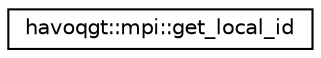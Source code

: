 digraph "Graphical Class Hierarchy"
{
  edge [fontname="Helvetica",fontsize="10",labelfontname="Helvetica",labelfontsize="10"];
  node [fontname="Helvetica",fontsize="10",shape=record];
  rankdir="LR";
  Node1 [label="havoqgt::mpi::get_local_id",height=0.2,width=0.4,color="black", fillcolor="white", style="filled",URL="$classhavoqgt_1_1mpi_1_1get__local__id.html"];
}
